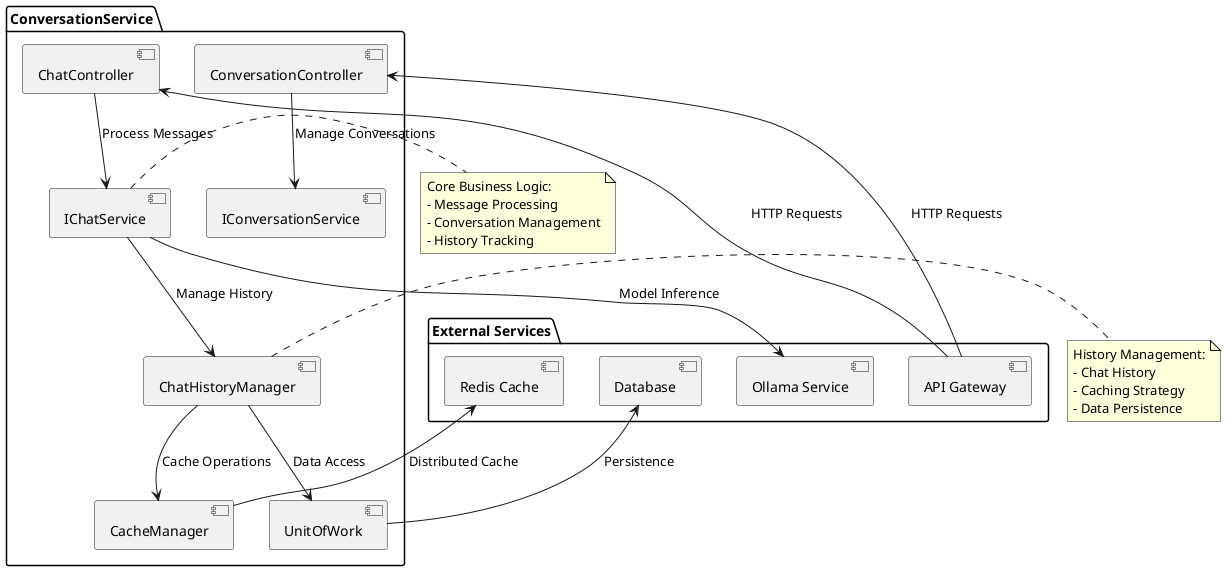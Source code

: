 @startuml Container Diagram

package "ConversationService" {
  [ChatController] as CC
  [ConversationController] as ConvC
  [IChatService] as ICS
  [IConversationService] as IConvS
  [ChatHistoryManager] as HM
  [CacheManager] as Cache
  [UnitOfWork] as UOW
}

package "External Services" {
  [API Gateway] as Gateway
  [Ollama Service] as Ollama
  [Database] as DB
  [Redis Cache] as Redis
}

' Internal Communication
CC --> ICS : Process Messages
ConvC --> IConvS : Manage Conversations
ICS --> HM : Manage History
HM --> Cache : Cache Operations
Cache --> Redis : Distributed Cache
HM --> UOW : Data Access
UOW --> DB : Persistence

' External Communication
Gateway --> CC : HTTP Requests
Gateway --> ConvC : HTTP Requests
ICS --> Ollama : Model Inference

note right of ICS
  Core Business Logic:
  - Message Processing
  - Conversation Management
  - History Tracking
end note

note right of HM
  History Management:
  - Chat History
  - Caching Strategy
  - Data Persistence
end note

@enduml 